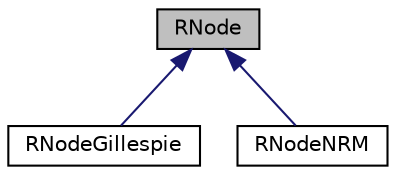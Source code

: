 digraph "RNode"
{
 // INTERACTIVE_SVG=YES
  edge [fontname="Helvetica",fontsize="10",labelfontname="Helvetica",labelfontsize="10"];
  node [fontname="Helvetica",fontsize="10",shape=record];
  Node0 [label="RNode",height=0.2,width=0.4,color="black", fillcolor="grey75", style="filled", fontcolor="black"];
  Node0 -> Node1 [dir="back",color="midnightblue",fontsize="10",style="solid",fontname="Helvetica"];
  Node1 [label="RNodeGillespie",height=0.2,width=0.4,color="black", fillcolor="white", style="filled",URL="$classRNodeGillespie.html",tooltip="Used by ChemGillespieImpl to implement the cached version of the Gillespie algorithm. "];
  Node0 -> Node2 [dir="back",color="midnightblue",fontsize="10",style="solid",fontname="Helvetica"];
  Node2 [label="RNodeNRM",height=0.2,width=0.4,color="black", fillcolor="white", style="filled",URL="$classRNodeNRM.html",tooltip="Reaction Node for the Next Reaction Method. "];
}
